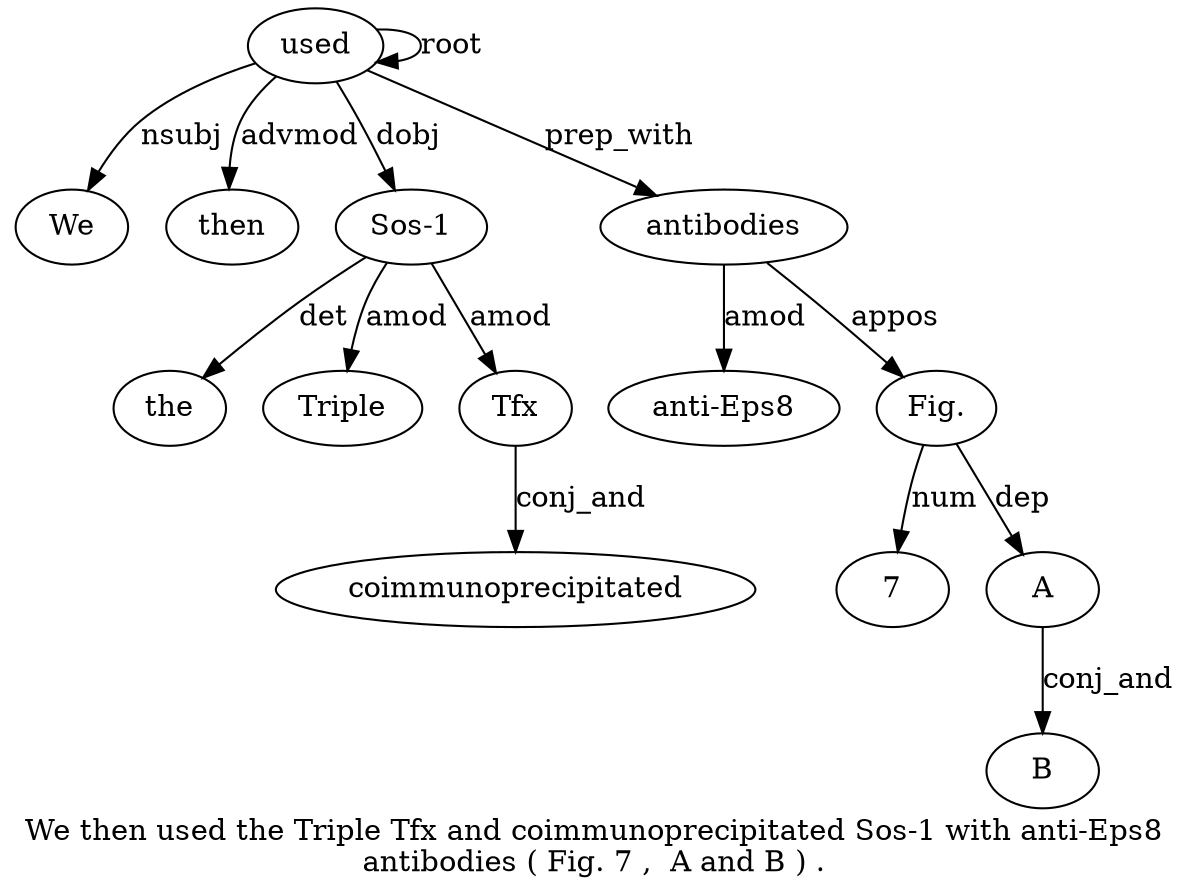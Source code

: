 digraph "We then used the Triple Tfx and coimmunoprecipitated Sos-1 with anti-Eps8 antibodies ( Fig. 7 ,  A and B ) ." {
label="We then used the Triple Tfx and coimmunoprecipitated Sos-1 with anti-Eps8
antibodies ( Fig. 7 ,  A and B ) .";
used3 [style=filled, fillcolor=white, label=used];
We1 [style=filled, fillcolor=white, label=We];
used3 -> We1  [label=nsubj];
then2 [style=filled, fillcolor=white, label=then];
used3 -> then2  [label=advmod];
used3 -> used3  [label=root];
"Sos-19" [style=filled, fillcolor=white, label="Sos-1"];
the4 [style=filled, fillcolor=white, label=the];
"Sos-19" -> the4  [label=det];
Triple5 [style=filled, fillcolor=white, label=Triple];
"Sos-19" -> Triple5  [label=amod];
Tfx6 [style=filled, fillcolor=white, label=Tfx];
"Sos-19" -> Tfx6  [label=amod];
coimmunoprecipitated8 [style=filled, fillcolor=white, label=coimmunoprecipitated];
Tfx6 -> coimmunoprecipitated8  [label=conj_and];
used3 -> "Sos-19"  [label=dobj];
antibodies12 [style=filled, fillcolor=white, label=antibodies];
"anti-Eps811" [style=filled, fillcolor=white, label="anti-Eps8"];
antibodies12 -> "anti-Eps811"  [label=amod];
used3 -> antibodies12  [label=prep_with];
"Fig.14" [style=filled, fillcolor=white, label="Fig."];
antibodies12 -> "Fig.14"  [label=appos];
715 [style=filled, fillcolor=white, label=7];
"Fig.14" -> 715  [label=num];
A17 [style=filled, fillcolor=white, label=A];
"Fig.14" -> A17  [label=dep];
B19 [style=filled, fillcolor=white, label=B];
A17 -> B19  [label=conj_and];
}
